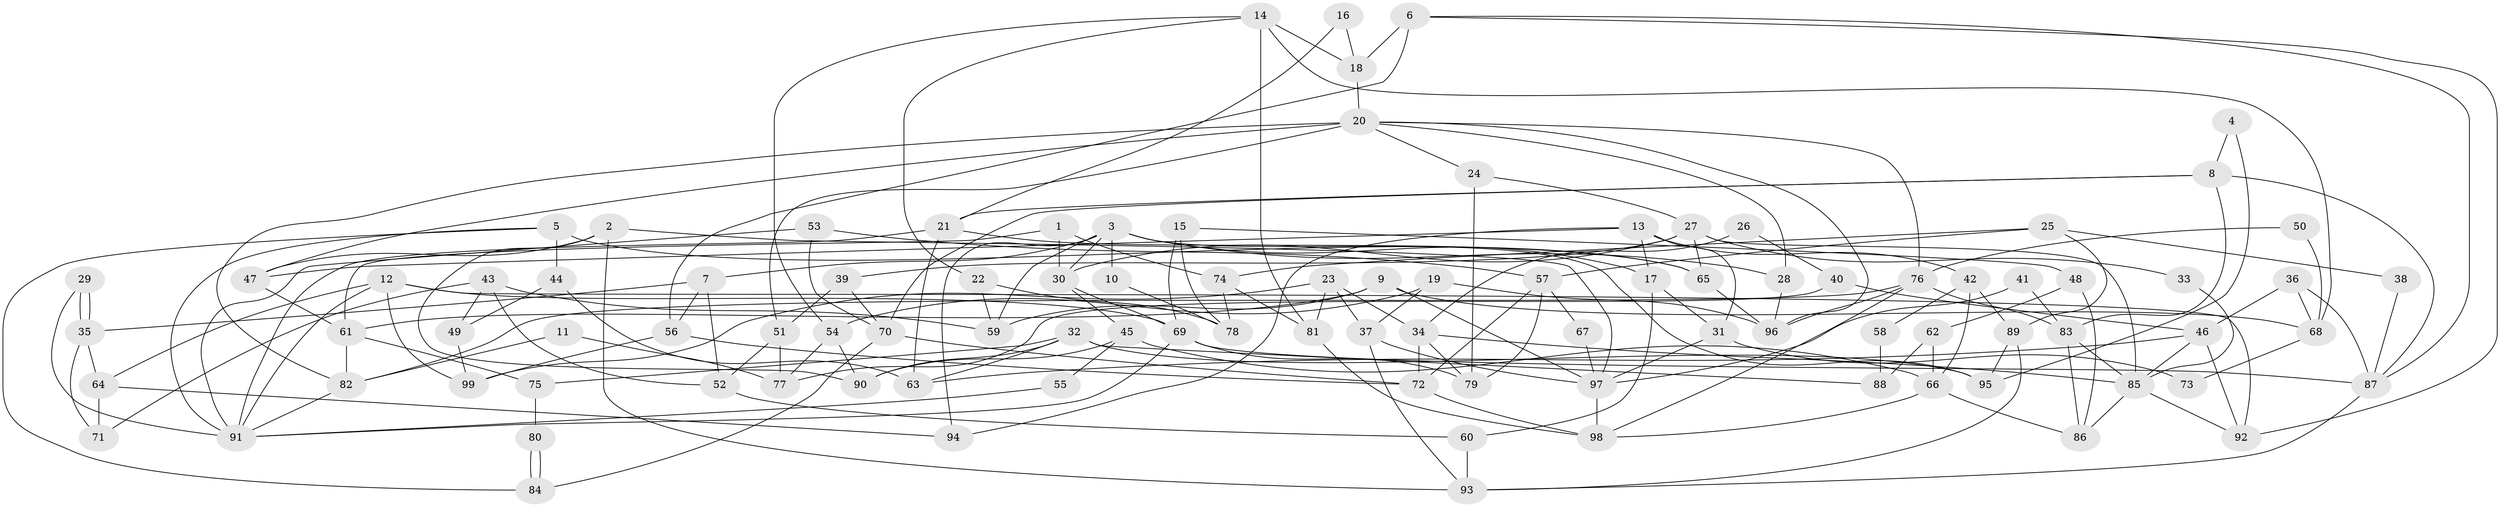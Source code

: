 // coarse degree distribution, {8: 0.02857142857142857, 6: 0.05714285714285714, 2: 0.14285714285714285, 5: 0.18571428571428572, 3: 0.17142857142857143, 7: 0.02857142857142857, 16: 0.014285714285714285, 11: 0.014285714285714285, 4: 0.32857142857142857, 13: 0.014285714285714285, 9: 0.014285714285714285}
// Generated by graph-tools (version 1.1) at 2025/51/03/04/25 22:51:08]
// undirected, 99 vertices, 198 edges
graph export_dot {
  node [color=gray90,style=filled];
  1;
  2;
  3;
  4;
  5;
  6;
  7;
  8;
  9;
  10;
  11;
  12;
  13;
  14;
  15;
  16;
  17;
  18;
  19;
  20;
  21;
  22;
  23;
  24;
  25;
  26;
  27;
  28;
  29;
  30;
  31;
  32;
  33;
  34;
  35;
  36;
  37;
  38;
  39;
  40;
  41;
  42;
  43;
  44;
  45;
  46;
  47;
  48;
  49;
  50;
  51;
  52;
  53;
  54;
  55;
  56;
  57;
  58;
  59;
  60;
  61;
  62;
  63;
  64;
  65;
  66;
  67;
  68;
  69;
  70;
  71;
  72;
  73;
  74;
  75;
  76;
  77;
  78;
  79;
  80;
  81;
  82;
  83;
  84;
  85;
  86;
  87;
  88;
  89;
  90;
  91;
  92;
  93;
  94;
  95;
  96;
  97;
  98;
  99;
  1 -- 61;
  1 -- 30;
  1 -- 74;
  2 -- 97;
  2 -- 90;
  2 -- 47;
  2 -- 93;
  3 -- 28;
  3 -- 94;
  3 -- 7;
  3 -- 10;
  3 -- 17;
  3 -- 30;
  3 -- 59;
  3 -- 95;
  4 -- 95;
  4 -- 8;
  5 -- 65;
  5 -- 84;
  5 -- 44;
  5 -- 91;
  6 -- 87;
  6 -- 92;
  6 -- 18;
  6 -- 56;
  7 -- 56;
  7 -- 35;
  7 -- 52;
  8 -- 83;
  8 -- 87;
  8 -- 21;
  8 -- 70;
  9 -- 61;
  9 -- 59;
  9 -- 68;
  9 -- 97;
  10 -- 78;
  11 -- 77;
  11 -- 82;
  12 -- 69;
  12 -- 91;
  12 -- 64;
  12 -- 92;
  12 -- 99;
  13 -- 47;
  13 -- 17;
  13 -- 31;
  13 -- 42;
  13 -- 94;
  14 -- 68;
  14 -- 18;
  14 -- 22;
  14 -- 54;
  14 -- 81;
  15 -- 69;
  15 -- 78;
  15 -- 48;
  16 -- 18;
  16 -- 21;
  17 -- 31;
  17 -- 60;
  18 -- 20;
  19 -- 37;
  19 -- 54;
  19 -- 96;
  20 -- 96;
  20 -- 82;
  20 -- 24;
  20 -- 28;
  20 -- 47;
  20 -- 51;
  20 -- 76;
  21 -- 91;
  21 -- 63;
  21 -- 65;
  22 -- 59;
  22 -- 78;
  23 -- 99;
  23 -- 37;
  23 -- 34;
  23 -- 81;
  24 -- 27;
  24 -- 79;
  25 -- 74;
  25 -- 57;
  25 -- 38;
  25 -- 89;
  26 -- 34;
  26 -- 40;
  27 -- 85;
  27 -- 65;
  27 -- 30;
  27 -- 33;
  27 -- 39;
  28 -- 96;
  29 -- 35;
  29 -- 35;
  29 -- 91;
  30 -- 45;
  30 -- 69;
  31 -- 97;
  31 -- 73;
  32 -- 63;
  32 -- 95;
  32 -- 75;
  32 -- 88;
  32 -- 90;
  33 -- 85;
  34 -- 85;
  34 -- 72;
  34 -- 79;
  35 -- 64;
  35 -- 71;
  36 -- 87;
  36 -- 46;
  36 -- 68;
  37 -- 93;
  37 -- 97;
  38 -- 87;
  39 -- 70;
  39 -- 51;
  40 -- 77;
  40 -- 46;
  41 -- 97;
  41 -- 83;
  42 -- 89;
  42 -- 58;
  42 -- 66;
  43 -- 71;
  43 -- 52;
  43 -- 49;
  43 -- 59;
  44 -- 49;
  44 -- 63;
  45 -- 66;
  45 -- 55;
  45 -- 90;
  46 -- 92;
  46 -- 63;
  46 -- 85;
  47 -- 61;
  48 -- 86;
  48 -- 62;
  49 -- 99;
  50 -- 68;
  50 -- 76;
  51 -- 52;
  51 -- 77;
  52 -- 60;
  53 -- 91;
  53 -- 70;
  53 -- 57;
  54 -- 90;
  54 -- 77;
  55 -- 91;
  56 -- 72;
  56 -- 99;
  57 -- 79;
  57 -- 67;
  57 -- 72;
  58 -- 88;
  60 -- 93;
  61 -- 82;
  61 -- 75;
  62 -- 66;
  62 -- 88;
  64 -- 71;
  64 -- 94;
  65 -- 96;
  66 -- 98;
  66 -- 86;
  67 -- 97;
  68 -- 73;
  69 -- 79;
  69 -- 87;
  69 -- 91;
  70 -- 72;
  70 -- 84;
  72 -- 98;
  74 -- 81;
  74 -- 78;
  75 -- 80;
  76 -- 98;
  76 -- 82;
  76 -- 83;
  76 -- 96;
  80 -- 84;
  80 -- 84;
  81 -- 98;
  82 -- 91;
  83 -- 85;
  83 -- 86;
  85 -- 86;
  85 -- 92;
  87 -- 93;
  89 -- 93;
  89 -- 95;
  97 -- 98;
}
